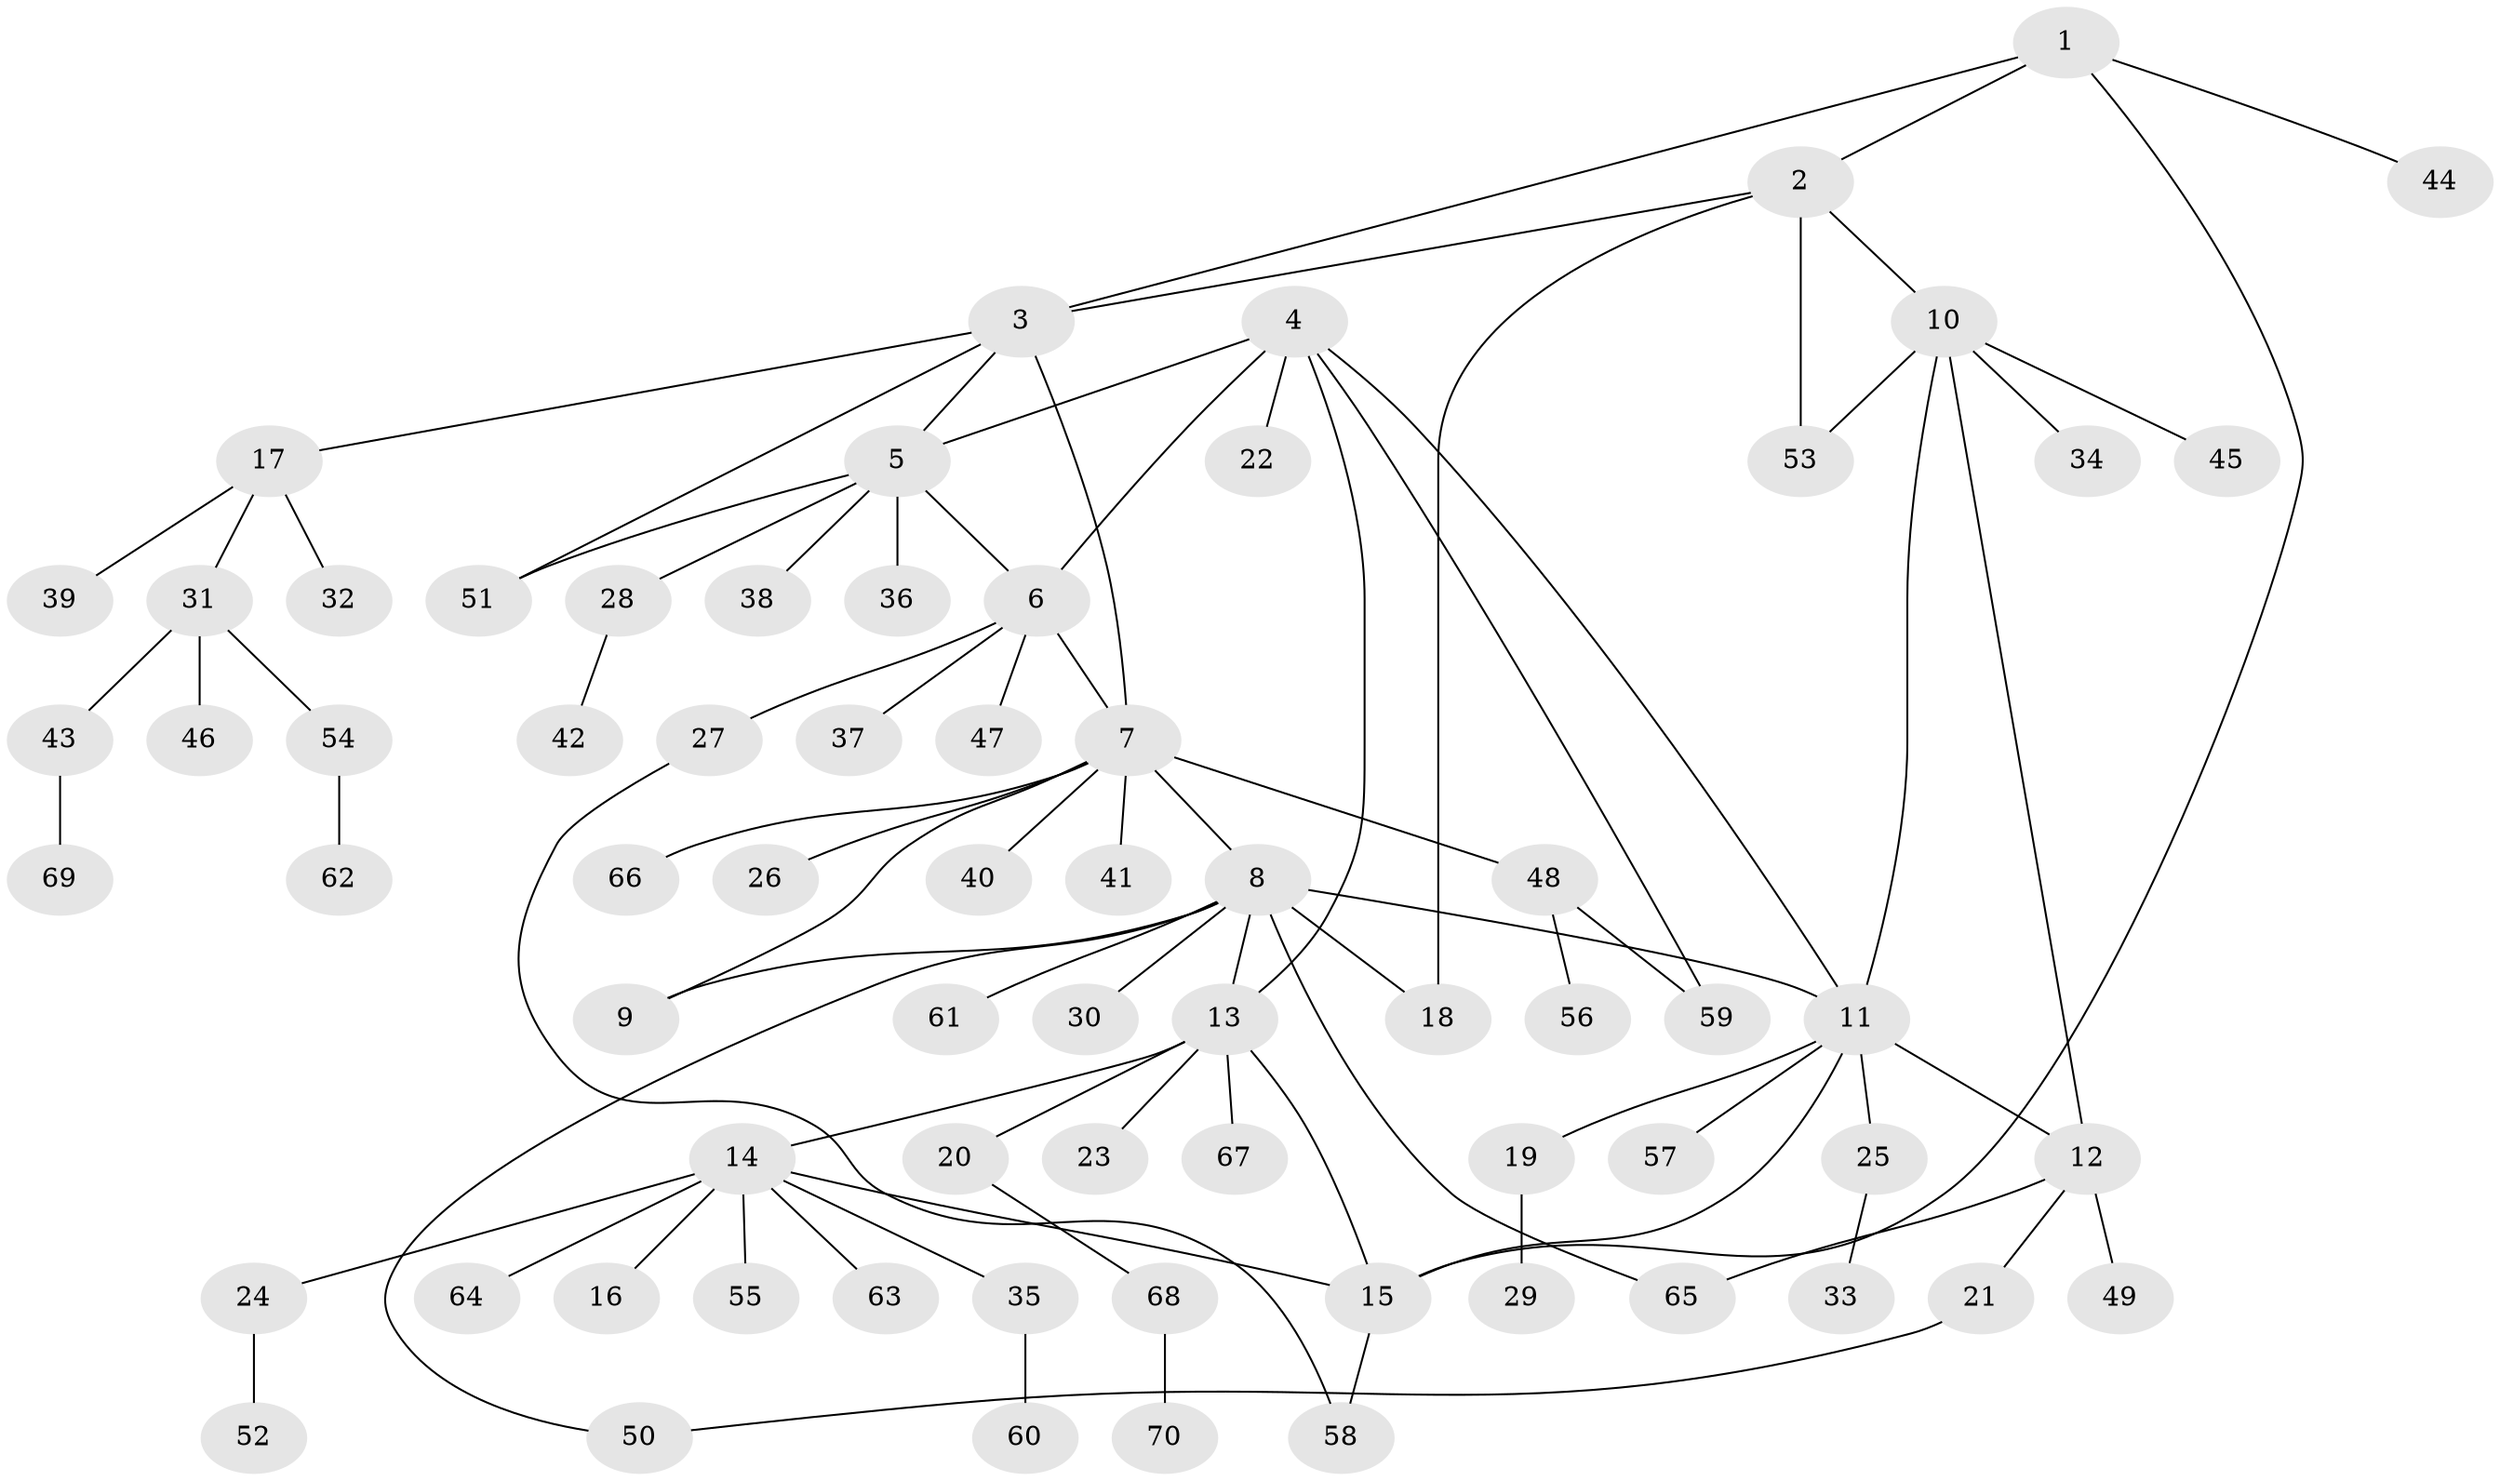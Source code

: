 // coarse degree distribution, {2: 0.13793103448275862, 7: 0.034482758620689655, 1: 0.4482758620689655, 4: 0.20689655172413793, 6: 0.06896551724137931, 10: 0.034482758620689655, 5: 0.06896551724137931}
// Generated by graph-tools (version 1.1) at 2025/37/03/04/25 23:37:51]
// undirected, 70 vertices, 87 edges
graph export_dot {
  node [color=gray90,style=filled];
  1;
  2;
  3;
  4;
  5;
  6;
  7;
  8;
  9;
  10;
  11;
  12;
  13;
  14;
  15;
  16;
  17;
  18;
  19;
  20;
  21;
  22;
  23;
  24;
  25;
  26;
  27;
  28;
  29;
  30;
  31;
  32;
  33;
  34;
  35;
  36;
  37;
  38;
  39;
  40;
  41;
  42;
  43;
  44;
  45;
  46;
  47;
  48;
  49;
  50;
  51;
  52;
  53;
  54;
  55;
  56;
  57;
  58;
  59;
  60;
  61;
  62;
  63;
  64;
  65;
  66;
  67;
  68;
  69;
  70;
  1 -- 2;
  1 -- 3;
  1 -- 15;
  1 -- 44;
  2 -- 3;
  2 -- 10;
  2 -- 18;
  2 -- 53;
  3 -- 5;
  3 -- 7;
  3 -- 17;
  3 -- 51;
  4 -- 5;
  4 -- 6;
  4 -- 11;
  4 -- 13;
  4 -- 22;
  4 -- 59;
  5 -- 6;
  5 -- 28;
  5 -- 36;
  5 -- 38;
  5 -- 51;
  6 -- 7;
  6 -- 27;
  6 -- 37;
  6 -- 47;
  7 -- 8;
  7 -- 9;
  7 -- 26;
  7 -- 40;
  7 -- 41;
  7 -- 48;
  7 -- 66;
  8 -- 9;
  8 -- 11;
  8 -- 13;
  8 -- 18;
  8 -- 30;
  8 -- 50;
  8 -- 61;
  8 -- 65;
  10 -- 11;
  10 -- 12;
  10 -- 34;
  10 -- 45;
  10 -- 53;
  11 -- 12;
  11 -- 15;
  11 -- 19;
  11 -- 25;
  11 -- 57;
  12 -- 21;
  12 -- 49;
  12 -- 65;
  13 -- 14;
  13 -- 15;
  13 -- 20;
  13 -- 23;
  13 -- 67;
  14 -- 15;
  14 -- 16;
  14 -- 24;
  14 -- 35;
  14 -- 55;
  14 -- 63;
  14 -- 64;
  15 -- 58;
  17 -- 31;
  17 -- 32;
  17 -- 39;
  19 -- 29;
  20 -- 68;
  21 -- 50;
  24 -- 52;
  25 -- 33;
  27 -- 58;
  28 -- 42;
  31 -- 43;
  31 -- 46;
  31 -- 54;
  35 -- 60;
  43 -- 69;
  48 -- 56;
  48 -- 59;
  54 -- 62;
  68 -- 70;
}
